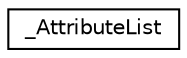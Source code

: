 digraph "Graphical Class Hierarchy"
{
  edge [fontname="Helvetica",fontsize="10",labelfontname="Helvetica",labelfontsize="10"];
  node [fontname="Helvetica",fontsize="10",shape=record];
  rankdir="LR";
  Node1 [label="_AttributeList",height=0.2,width=0.4,color="black", fillcolor="white", style="filled",URL="$struct___attribute_list.html"];
}
